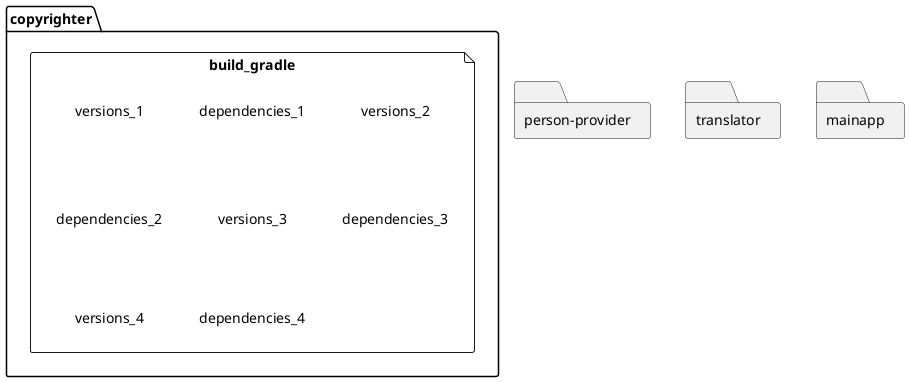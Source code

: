 @startuml
'https://plantuml.com/deployment-diagram

folder copyrighter {
    file build_gradle {
        label versions_1
        label dependencies_1
    }
}


folder person-provider {
    file build_gradle {
        label versions_2
        label dependencies_2
    }
}


folder translator {
    file build_gradle {
        label versions_3
        label dependencies_3
    }
}

folder mainapp {
    file build_gradle {
        label versions_4
        label dependencies_4
    }
}


@enduml